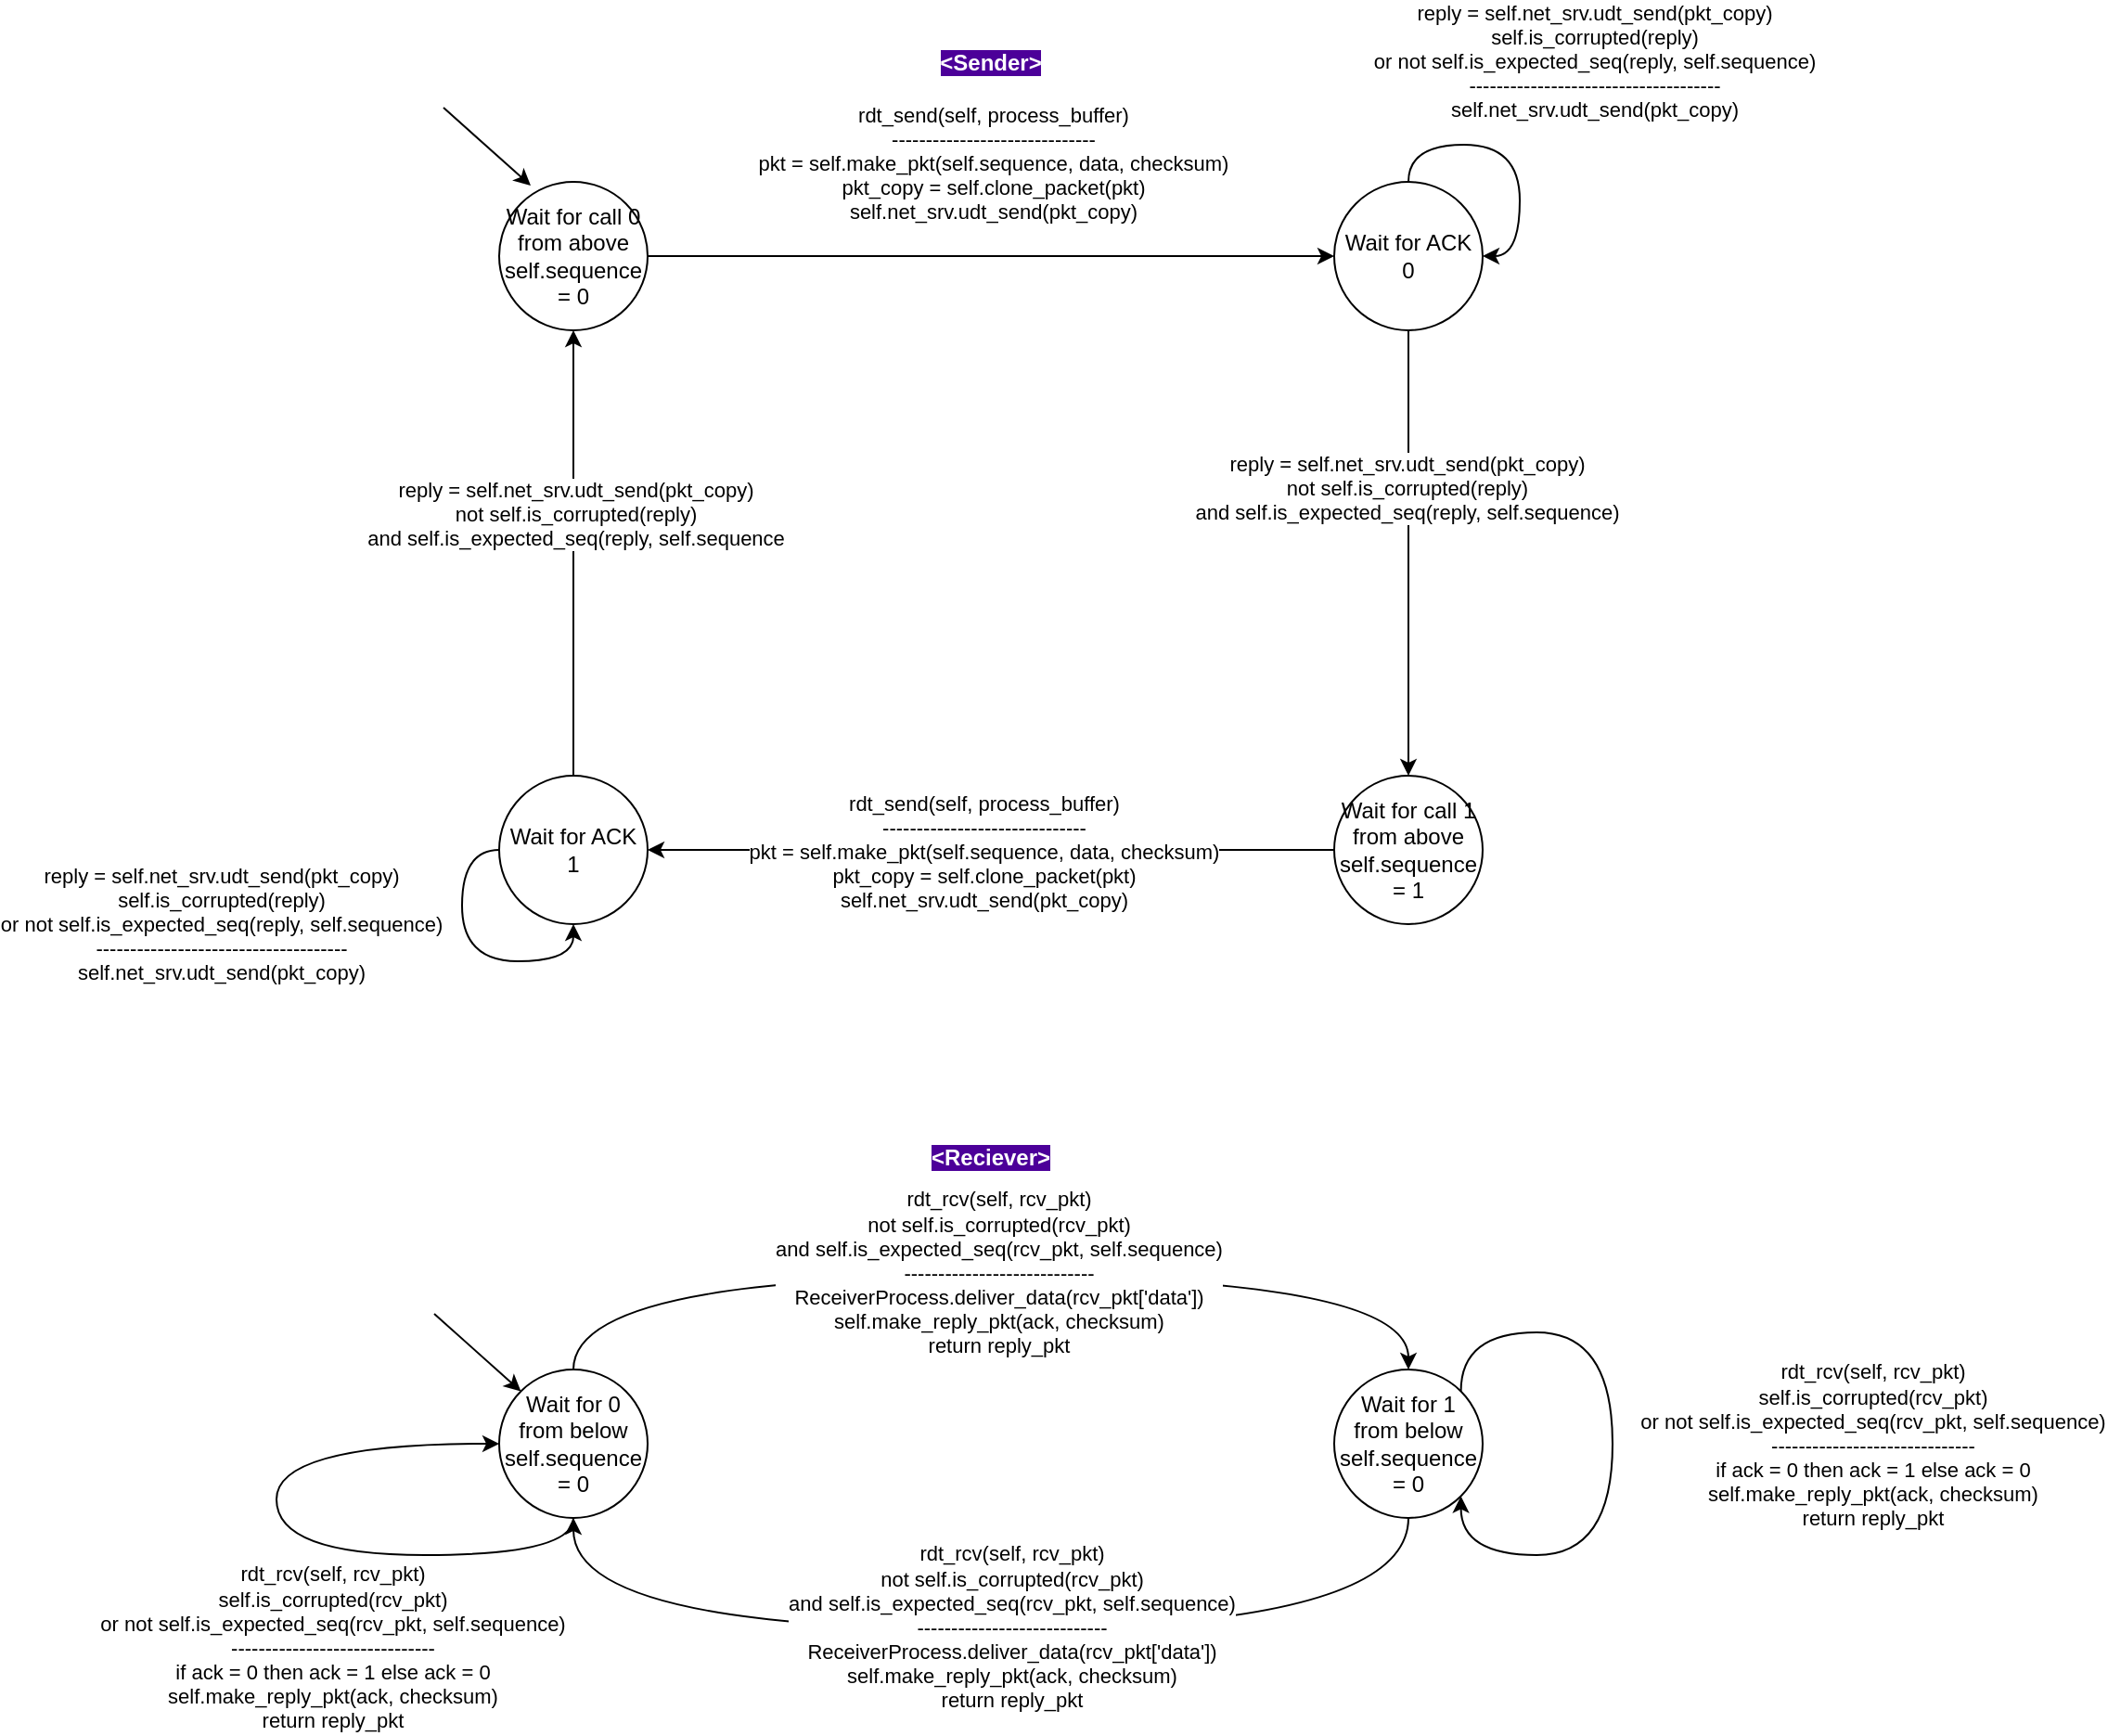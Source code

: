 <mxfile version="22.1.5" type="google">
  <diagram name="Page-1" id="zv2LFMWRfgkp87_I-a9y">
    <mxGraphModel dx="1893" dy="2010" grid="1" gridSize="10" guides="1" tooltips="1" connect="1" arrows="1" fold="1" page="1" pageScale="1" pageWidth="850" pageHeight="1100" math="0" shadow="0">
      <root>
        <mxCell id="0" />
        <mxCell id="1" parent="0" />
        <mxCell id="XDxEf7RmIKlKeEhJK38n-7" style="edgeStyle=orthogonalEdgeStyle;rounded=0;orthogonalLoop=1;jettySize=auto;html=1;exitX=1;exitY=0.5;exitDx=0;exitDy=0;entryX=0;entryY=0.5;entryDx=0;entryDy=0;" parent="1" source="XDxEf7RmIKlKeEhJK38n-1" target="XDxEf7RmIKlKeEhJK38n-2" edge="1">
          <mxGeometry relative="1" as="geometry" />
        </mxCell>
        <mxCell id="XDxEf7RmIKlKeEhJK38n-8" value="rdt_send(self, process_buffer)&lt;br&gt;------------------------------&lt;br&gt;pkt = self.make_pkt(self.sequence, data, checksum)&lt;br&gt;pkt_copy = self.clone_packet(pkt)&lt;br&gt;self.net_srv.udt_send(pkt_copy)" style="edgeLabel;html=1;align=center;verticalAlign=middle;resizable=0;points=[];" parent="XDxEf7RmIKlKeEhJK38n-7" vertex="1" connectable="0">
          <mxGeometry x="-0.009" y="-2" relative="1" as="geometry">
            <mxPoint x="2" y="-52" as="offset" />
          </mxGeometry>
        </mxCell>
        <mxCell id="XDxEf7RmIKlKeEhJK38n-1" value="Wait for call 0 from above&lt;br&gt;self.sequence = 0" style="ellipse;whiteSpace=wrap;html=1;aspect=fixed;" parent="1" vertex="1">
          <mxGeometry x="160" y="130" width="80" height="80" as="geometry" />
        </mxCell>
        <mxCell id="XDxEf7RmIKlKeEhJK38n-11" style="edgeStyle=orthogonalEdgeStyle;rounded=0;orthogonalLoop=1;jettySize=auto;html=1;exitX=0.5;exitY=1;exitDx=0;exitDy=0;" parent="1" source="XDxEf7RmIKlKeEhJK38n-2" target="XDxEf7RmIKlKeEhJK38n-4" edge="1">
          <mxGeometry relative="1" as="geometry" />
        </mxCell>
        <mxCell id="XDxEf7RmIKlKeEhJK38n-12" value="reply = self.net_srv.udt_send(pkt_copy)&lt;br style=&quot;border-color: var(--border-color);&quot;&gt;not self.is_corrupted(reply)&lt;br style=&quot;border-color: var(--border-color);&quot;&gt;and self.is_expected_seq(reply, self.sequence)&lt;br&gt;" style="edgeLabel;html=1;align=center;verticalAlign=middle;resizable=0;points=[];" parent="XDxEf7RmIKlKeEhJK38n-11" vertex="1" connectable="0">
          <mxGeometry x="-0.292" y="-1" relative="1" as="geometry">
            <mxPoint as="offset" />
          </mxGeometry>
        </mxCell>
        <mxCell id="XDxEf7RmIKlKeEhJK38n-2" value="Wait for ACK 0" style="ellipse;whiteSpace=wrap;html=1;aspect=fixed;" parent="1" vertex="1">
          <mxGeometry x="610" y="130" width="80" height="80" as="geometry" />
        </mxCell>
        <mxCell id="XDxEf7RmIKlKeEhJK38n-17" style="edgeStyle=orthogonalEdgeStyle;rounded=0;orthogonalLoop=1;jettySize=auto;html=1;exitX=0.5;exitY=0;exitDx=0;exitDy=0;entryX=0.5;entryY=1;entryDx=0;entryDy=0;" parent="1" source="XDxEf7RmIKlKeEhJK38n-3" target="XDxEf7RmIKlKeEhJK38n-1" edge="1">
          <mxGeometry relative="1" as="geometry" />
        </mxCell>
        <mxCell id="XDxEf7RmIKlKeEhJK38n-18" value="reply = self.net_srv.udt_send(pkt_copy)&lt;br style=&quot;border-color: var(--border-color);&quot;&gt;not self.is_corrupted(reply)&lt;br style=&quot;border-color: var(--border-color);&quot;&gt;and self.is_expected_seq(reply, self.sequence" style="edgeLabel;html=1;align=center;verticalAlign=middle;resizable=0;points=[];" parent="XDxEf7RmIKlKeEhJK38n-17" vertex="1" connectable="0">
          <mxGeometry x="0.175" y="-1" relative="1" as="geometry">
            <mxPoint as="offset" />
          </mxGeometry>
        </mxCell>
        <mxCell id="XDxEf7RmIKlKeEhJK38n-3" value="Wait for ACK 1" style="ellipse;whiteSpace=wrap;html=1;aspect=fixed;" parent="1" vertex="1">
          <mxGeometry x="160" y="450" width="80" height="80" as="geometry" />
        </mxCell>
        <mxCell id="XDxEf7RmIKlKeEhJK38n-13" style="edgeStyle=orthogonalEdgeStyle;rounded=0;orthogonalLoop=1;jettySize=auto;html=1;exitX=0;exitY=0.5;exitDx=0;exitDy=0;entryX=1;entryY=0.5;entryDx=0;entryDy=0;" parent="1" source="XDxEf7RmIKlKeEhJK38n-4" target="XDxEf7RmIKlKeEhJK38n-3" edge="1">
          <mxGeometry relative="1" as="geometry" />
        </mxCell>
        <mxCell id="XDxEf7RmIKlKeEhJK38n-14" value="rdt_send(self, process_buffer)&lt;br style=&quot;border-color: var(--border-color);&quot;&gt;------------------------------&lt;br style=&quot;border-color: var(--border-color);&quot;&gt;pkt = self.make_pkt(self.sequence, data, checksum)&lt;br style=&quot;border-color: var(--border-color);&quot;&gt;pkt_copy = self.clone_packet(pkt)&lt;br style=&quot;border-color: var(--border-color);&quot;&gt;self.net_srv.udt_send(pkt_copy)" style="edgeLabel;html=1;align=center;verticalAlign=middle;resizable=0;points=[];" parent="XDxEf7RmIKlKeEhJK38n-13" vertex="1" connectable="0">
          <mxGeometry x="0.022" y="1" relative="1" as="geometry">
            <mxPoint as="offset" />
          </mxGeometry>
        </mxCell>
        <mxCell id="XDxEf7RmIKlKeEhJK38n-4" value="Wait for call 1 from above&lt;br&gt;self.sequence = 1" style="ellipse;whiteSpace=wrap;html=1;aspect=fixed;" parent="1" vertex="1">
          <mxGeometry x="610" y="450" width="80" height="80" as="geometry" />
        </mxCell>
        <mxCell id="XDxEf7RmIKlKeEhJK38n-5" value="&lt;p style=&quot;line-height:normal&quot; class=&quot;MsoNormal&quot;&gt;&lt;b style=&quot;background-color: rgb(76, 0, 153);&quot;&gt;&lt;font color=&quot;#ffffff&quot;&gt;&amp;lt;Sender&amp;gt;&lt;/font&gt;&lt;/b&gt;&lt;/p&gt;" style="text;html=1;strokeColor=none;fillColor=none;align=center;verticalAlign=middle;whiteSpace=wrap;rounded=0;" parent="1" vertex="1">
          <mxGeometry x="395" y="50" width="60" height="30" as="geometry" />
        </mxCell>
        <mxCell id="XDxEf7RmIKlKeEhJK38n-6" value="" style="endArrow=classic;html=1;rounded=0;entryX=0;entryY=0;entryDx=0;entryDy=0;" parent="1" edge="1">
          <mxGeometry width="50" height="50" relative="1" as="geometry">
            <mxPoint x="125" y="740" as="sourcePoint" />
            <mxPoint x="171.716" y="781.716" as="targetPoint" />
          </mxGeometry>
        </mxCell>
        <mxCell id="XDxEf7RmIKlKeEhJK38n-9" style="edgeStyle=orthogonalEdgeStyle;rounded=0;orthogonalLoop=1;jettySize=auto;html=1;exitX=0.5;exitY=0;exitDx=0;exitDy=0;entryX=1;entryY=0.5;entryDx=0;entryDy=0;curved=1;" parent="1" source="XDxEf7RmIKlKeEhJK38n-2" target="XDxEf7RmIKlKeEhJK38n-2" edge="1">
          <mxGeometry relative="1" as="geometry" />
        </mxCell>
        <mxCell id="XDxEf7RmIKlKeEhJK38n-10" value="reply = self.net_srv.udt_send(pkt_copy)&lt;br&gt;self.is_corrupted(reply)&lt;br&gt;or not self.is_expected_seq(reply, self.sequence)&lt;br&gt;-------------------------------------&lt;br&gt;self.net_srv.udt_send(pkt_copy)" style="edgeLabel;html=1;align=center;verticalAlign=middle;resizable=0;points=[];" parent="XDxEf7RmIKlKeEhJK38n-9" vertex="1" connectable="0">
          <mxGeometry x="-0.113" y="-6" relative="1" as="geometry">
            <mxPoint x="49" y="-51" as="offset" />
          </mxGeometry>
        </mxCell>
        <mxCell id="XDxEf7RmIKlKeEhJK38n-15" style="edgeStyle=orthogonalEdgeStyle;rounded=0;orthogonalLoop=1;jettySize=auto;html=1;exitX=0;exitY=0.5;exitDx=0;exitDy=0;entryX=0.5;entryY=1;entryDx=0;entryDy=0;curved=1;" parent="1" source="XDxEf7RmIKlKeEhJK38n-3" target="XDxEf7RmIKlKeEhJK38n-3" edge="1">
          <mxGeometry relative="1" as="geometry" />
        </mxCell>
        <mxCell id="XDxEf7RmIKlKeEhJK38n-16" value="reply = self.net_srv.udt_send(pkt_copy)&lt;br style=&quot;border-color: var(--border-color);&quot;&gt;self.is_corrupted(reply)&lt;br style=&quot;border-color: var(--border-color);&quot;&gt;or not self.is_expected_seq(reply, self.sequence)&lt;br style=&quot;border-color: var(--border-color);&quot;&gt;-------------------------------------&lt;br style=&quot;border-color: var(--border-color);&quot;&gt;self.net_srv.udt_send(pkt_copy)" style="edgeLabel;html=1;align=center;verticalAlign=middle;resizable=0;points=[];" parent="XDxEf7RmIKlKeEhJK38n-15" vertex="1" connectable="0">
          <mxGeometry x="0.125" y="6" relative="1" as="geometry">
            <mxPoint x="-140" y="-14" as="offset" />
          </mxGeometry>
        </mxCell>
        <mxCell id="XDxEf7RmIKlKeEhJK38n-30" style="edgeStyle=orthogonalEdgeStyle;rounded=0;orthogonalLoop=1;jettySize=auto;html=1;exitX=0.5;exitY=0;exitDx=0;exitDy=0;entryX=0.5;entryY=0;entryDx=0;entryDy=0;curved=1;" parent="1" source="XDxEf7RmIKlKeEhJK38n-19" target="XDxEf7RmIKlKeEhJK38n-20" edge="1">
          <mxGeometry relative="1" as="geometry">
            <Array as="points">
              <mxPoint x="200" y="720" />
              <mxPoint x="650" y="720" />
            </Array>
          </mxGeometry>
        </mxCell>
        <mxCell id="XDxEf7RmIKlKeEhJK38n-31" value="rdt_rcv(self, rcv_pkt)&lt;br style=&quot;border-color: var(--border-color);&quot;&gt;not self.is_corrupted(rcv_pkt)&lt;br style=&quot;border-color: var(--border-color);&quot;&gt;and self.is_expected_seq(rcv_pkt, self.sequence)&lt;br style=&quot;border-color: var(--border-color);&quot;&gt;----------------------------&lt;br style=&quot;border-color: var(--border-color);&quot;&gt;ReceiverProcess.deliver_data(rcv_pkt[&#39;data&#39;])&lt;br style=&quot;border-color: var(--border-color);&quot;&gt;self.make_reply_pkt(ack, checksum)&lt;br style=&quot;border-color: var(--border-color);&quot;&gt;return reply_pkt" style="edgeLabel;html=1;align=center;verticalAlign=middle;resizable=0;points=[];" parent="XDxEf7RmIKlKeEhJK38n-30" vertex="1" connectable="0">
          <mxGeometry x="0.012" y="2" relative="1" as="geometry">
            <mxPoint as="offset" />
          </mxGeometry>
        </mxCell>
        <mxCell id="XDxEf7RmIKlKeEhJK38n-19" value="Wait for 0 from below&lt;br&gt;self.sequence = 0" style="ellipse;whiteSpace=wrap;html=1;aspect=fixed;" parent="1" vertex="1">
          <mxGeometry x="160" y="770" width="80" height="80" as="geometry" />
        </mxCell>
        <mxCell id="XDxEf7RmIKlKeEhJK38n-32" style="edgeStyle=orthogonalEdgeStyle;rounded=0;orthogonalLoop=1;jettySize=auto;html=1;exitX=0.5;exitY=1;exitDx=0;exitDy=0;entryX=0.5;entryY=1;entryDx=0;entryDy=0;curved=1;" parent="1" source="XDxEf7RmIKlKeEhJK38n-20" target="XDxEf7RmIKlKeEhJK38n-19" edge="1">
          <mxGeometry relative="1" as="geometry">
            <Array as="points">
              <mxPoint x="650" y="910" />
              <mxPoint x="200" y="910" />
            </Array>
          </mxGeometry>
        </mxCell>
        <mxCell id="XDxEf7RmIKlKeEhJK38n-33" value="rdt_rcv(self, rcv_pkt)&lt;br style=&quot;border-color: var(--border-color);&quot;&gt;not self.is_corrupted(rcv_pkt)&lt;br style=&quot;border-color: var(--border-color);&quot;&gt;and self.is_expected_seq(rcv_pkt, self.sequence)&lt;br style=&quot;border-color: var(--border-color);&quot;&gt;----------------------------&lt;br style=&quot;border-color: var(--border-color);&quot;&gt;ReceiverProcess.deliver_data(rcv_pkt[&#39;data&#39;])&lt;br style=&quot;border-color: var(--border-color);&quot;&gt;self.make_reply_pkt(ack, checksum)&lt;br style=&quot;border-color: var(--border-color);&quot;&gt;return reply_pkt" style="edgeLabel;html=1;align=center;verticalAlign=middle;resizable=0;points=[];" parent="XDxEf7RmIKlKeEhJK38n-32" vertex="1" connectable="0">
          <mxGeometry x="-0.038" y="-1" relative="1" as="geometry">
            <mxPoint as="offset" />
          </mxGeometry>
        </mxCell>
        <mxCell id="XDxEf7RmIKlKeEhJK38n-20" value="Wait for 1 from below&lt;br style=&quot;border-color: var(--border-color);&quot;&gt;self.sequence = 0" style="ellipse;whiteSpace=wrap;html=1;aspect=fixed;" parent="1" vertex="1">
          <mxGeometry x="610" y="770" width="80" height="80" as="geometry" />
        </mxCell>
        <mxCell id="XDxEf7RmIKlKeEhJK38n-21" value="&lt;p style=&quot;line-height:normal&quot; class=&quot;MsoNormal&quot;&gt;&lt;b style=&quot;background-color: rgb(76, 0, 153);&quot;&gt;&lt;font color=&quot;#ffffff&quot;&gt;&amp;lt;Reciev&lt;/font&gt;&lt;/b&gt;&lt;b style=&quot;background-color: rgb(76, 0, 153);&quot;&gt;&lt;font color=&quot;#ffffff&quot;&gt;er&amp;gt;&lt;/font&gt;&lt;/b&gt;&lt;/p&gt;" style="text;html=1;strokeColor=none;fillColor=none;align=center;verticalAlign=middle;whiteSpace=wrap;rounded=0;" parent="1" vertex="1">
          <mxGeometry x="395" y="640" width="60" height="30" as="geometry" />
        </mxCell>
        <mxCell id="XDxEf7RmIKlKeEhJK38n-22" value="" style="endArrow=classic;html=1;rounded=0;entryX=0;entryY=0;entryDx=0;entryDy=0;" parent="1" edge="1">
          <mxGeometry width="50" height="50" relative="1" as="geometry">
            <mxPoint x="130" y="90" as="sourcePoint" />
            <mxPoint x="177" y="132" as="targetPoint" />
          </mxGeometry>
        </mxCell>
        <mxCell id="XDxEf7RmIKlKeEhJK38n-34" style="edgeStyle=orthogonalEdgeStyle;rounded=0;orthogonalLoop=1;jettySize=auto;html=1;exitX=1;exitY=0;exitDx=0;exitDy=0;entryX=1;entryY=1;entryDx=0;entryDy=0;curved=1;" parent="1" source="XDxEf7RmIKlKeEhJK38n-20" target="XDxEf7RmIKlKeEhJK38n-20" edge="1">
          <mxGeometry relative="1" as="geometry">
            <Array as="points">
              <mxPoint x="678" y="750" />
              <mxPoint x="760" y="750" />
              <mxPoint x="760" y="870" />
              <mxPoint x="678" y="870" />
            </Array>
          </mxGeometry>
        </mxCell>
        <mxCell id="XDxEf7RmIKlKeEhJK38n-35" value="rdt_rcv(self, rcv_pkt)&lt;br style=&quot;border-color: var(--border-color);&quot;&gt;self.is_corrupted(rcv_pkt)&lt;br style=&quot;border-color: var(--border-color);&quot;&gt;or not self.is_expected_seq(rcv_pkt, self.sequence)&lt;br&gt;------------------------------&lt;br&gt;if ack = 0 then ack = 1 else ack = 0&lt;br&gt;self.make_reply_pkt(ack, checksum)&lt;br style=&quot;border-color: var(--border-color);&quot;&gt;return reply_pkt" style="edgeLabel;html=1;align=center;verticalAlign=middle;resizable=0;points=[];" parent="XDxEf7RmIKlKeEhJK38n-34" vertex="1" connectable="0">
          <mxGeometry x="0.003" y="-1" relative="1" as="geometry">
            <mxPoint x="141" as="offset" />
          </mxGeometry>
        </mxCell>
        <mxCell id="XDxEf7RmIKlKeEhJK38n-38" style="edgeStyle=orthogonalEdgeStyle;rounded=0;orthogonalLoop=1;jettySize=auto;html=1;exitX=0.5;exitY=1;exitDx=0;exitDy=0;entryX=0;entryY=0.5;entryDx=0;entryDy=0;curved=1;" parent="1" source="XDxEf7RmIKlKeEhJK38n-19" target="XDxEf7RmIKlKeEhJK38n-19" edge="1">
          <mxGeometry relative="1" as="geometry">
            <Array as="points">
              <mxPoint x="200" y="870" />
              <mxPoint x="40" y="870" />
              <mxPoint x="40" y="810" />
            </Array>
          </mxGeometry>
        </mxCell>
        <mxCell id="XDxEf7RmIKlKeEhJK38n-39" value="rdt_rcv(self, rcv_pkt)&lt;br style=&quot;border-color: var(--border-color);&quot;&gt;self.is_corrupted(rcv_pkt)&lt;br style=&quot;border-color: var(--border-color);&quot;&gt;or not self.is_expected_seq(rcv_pkt, self.sequence)&lt;br style=&quot;border-color: var(--border-color);&quot;&gt;------------------------------&lt;br style=&quot;border-color: var(--border-color);&quot;&gt;if ack = 0 then ack = 1 else ack = 0&lt;br style=&quot;border-color: var(--border-color);&quot;&gt;self.make_reply_pkt(ack, checksum)&lt;br style=&quot;border-color: var(--border-color);&quot;&gt;return reply_pkt" style="edgeLabel;html=1;align=center;verticalAlign=middle;resizable=0;points=[];" parent="XDxEf7RmIKlKeEhJK38n-38" vertex="1" connectable="0">
          <mxGeometry x="0.145" y="-3" relative="1" as="geometry">
            <mxPoint x="27" y="76" as="offset" />
          </mxGeometry>
        </mxCell>
      </root>
    </mxGraphModel>
  </diagram>
</mxfile>
